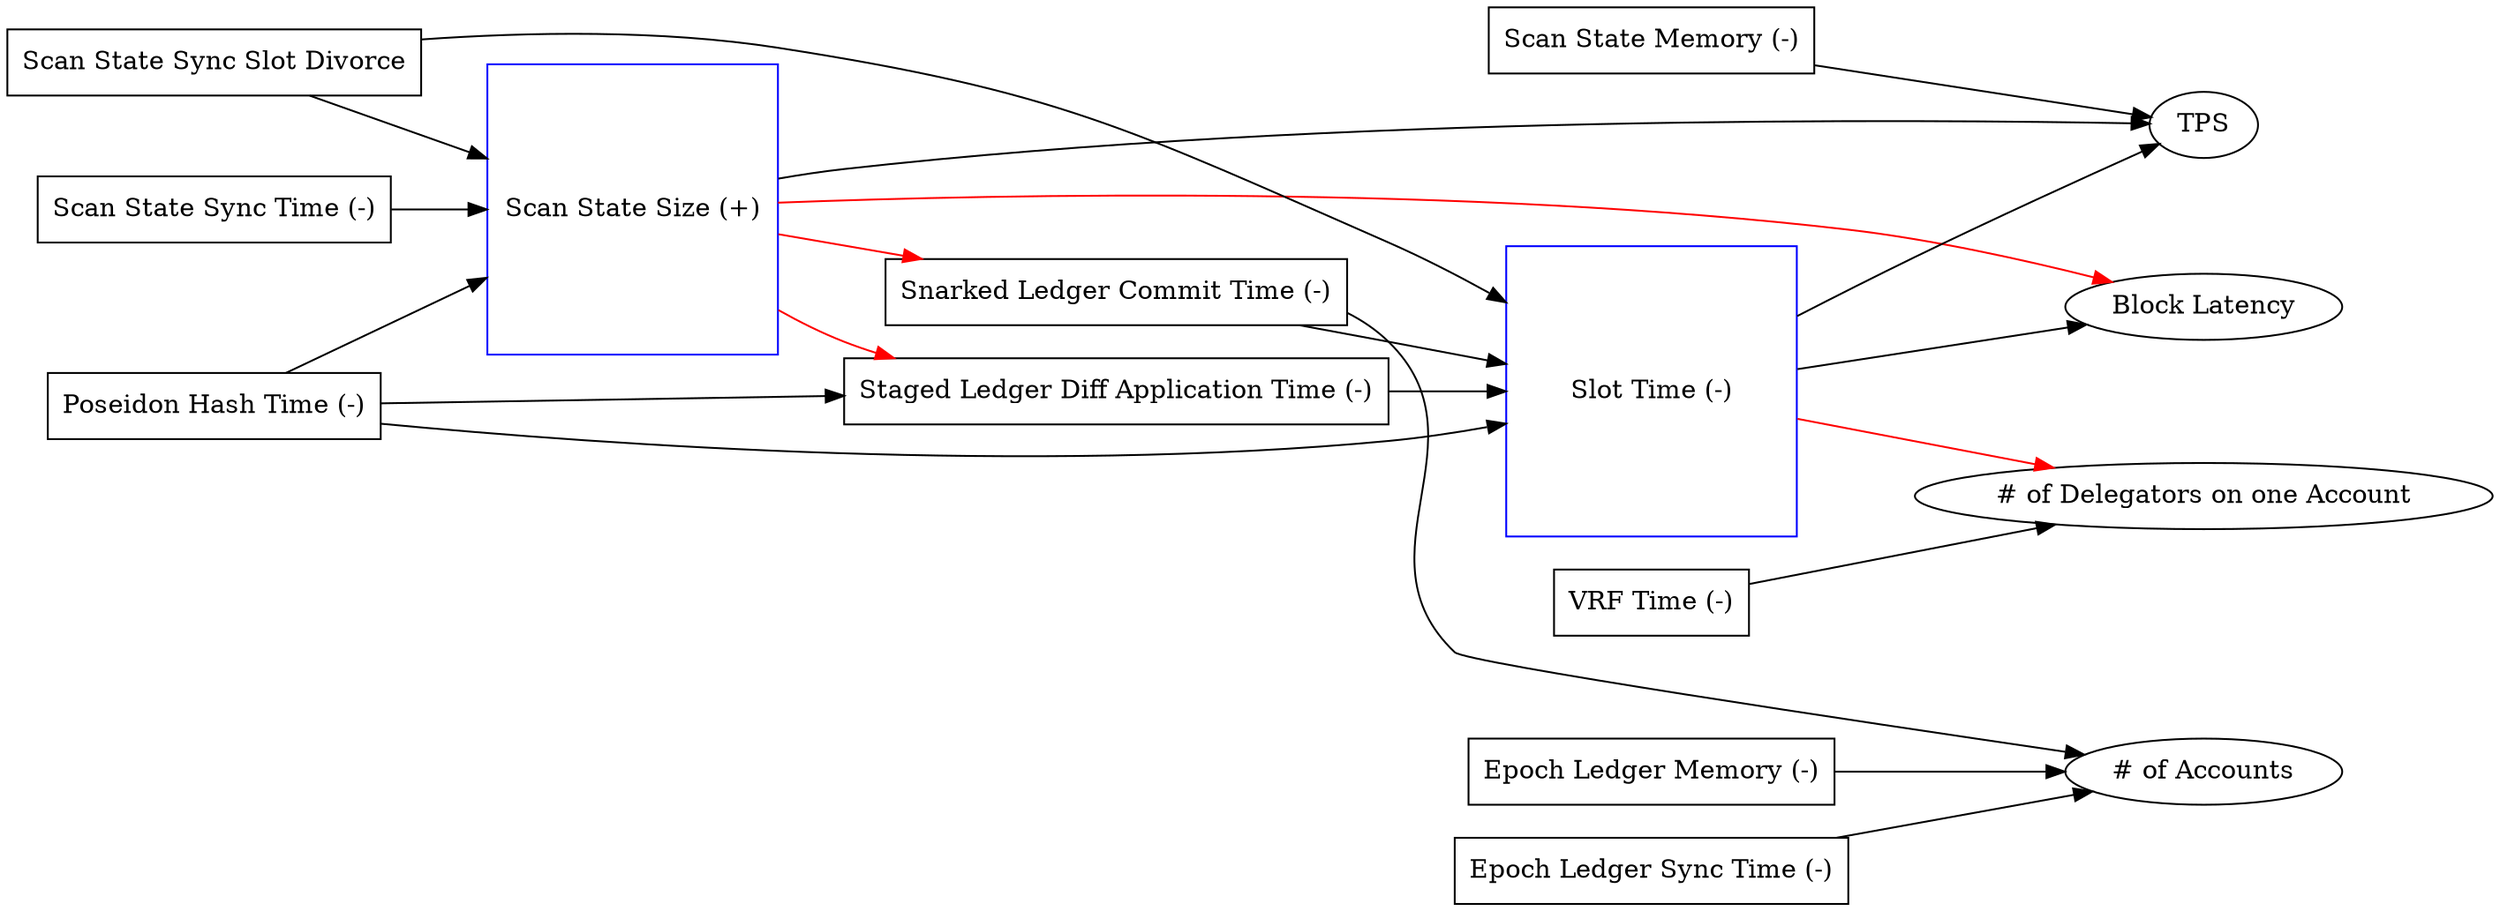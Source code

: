 digraph G {
  rankdir=LR;

  // Protocol Aspects
  {
    node [color=blue, shape=square, width=2.2, fixedsize=true];
    ScanSize [label="Scan State Size (+)"];
    SlotTime [label="Slot Time (-)"];
  }

  // Actionable Dependencies
  {
    node [shape=rectangle];
    ELSync [label="Epoch Ledger Sync Time (-)"];
    ELMem [label="Epoch Ledger Memory (-)"];
    StLDiffApp [label="Staged Ledger Diff Application Time (-)"];
    SnLCommit [label="Snarked Ledger Commit Time (-)"];
    ScanSyncTime [label="Scan State Sync Time (-)"];
    ScanMem [label="Scan State Memory (-)"];
    ScanSyncSlotDivorce [label="Scan State Sync Slot Divorce"];
    HashTime [label="Poseidon Hash Time (-)"];
    VRFTime [label="VRF Time (-)"];
  }

  // Goals
  {
    rank=same;
    node [shape=oval];
    NumAccs [label="# of Accounts"];
    TPS [label="TPS"];
    Latency [label="Block Latency"];
    Delegation [label="# of Delegators on one Account"];
  };

  // Positive Arcs
  {
    edge [color=black];
    {ScanSyncTime, ScanSyncSlotDivorce, HashTime} -> ScanSize
    {StLDiffApp, ScanSyncSlotDivorce, SnLCommit, HashTime} -> SlotTime;
    HashTime -> StLDiffApp;
    {ELSync, ELMem, SnLCommit} -> NumAccs;
    {ScanSize, ScanMem, SlotTime} -> TPS;
    SlotTime -> Latency;
    VRFTime -> Delegation;
  }

  // Negative Arcs
  {
    edge [color=red];
    ScanSize -> {SnLCommit, StLDiffApp, Latency};
    SlotTime -> Delegation;
  }
}
